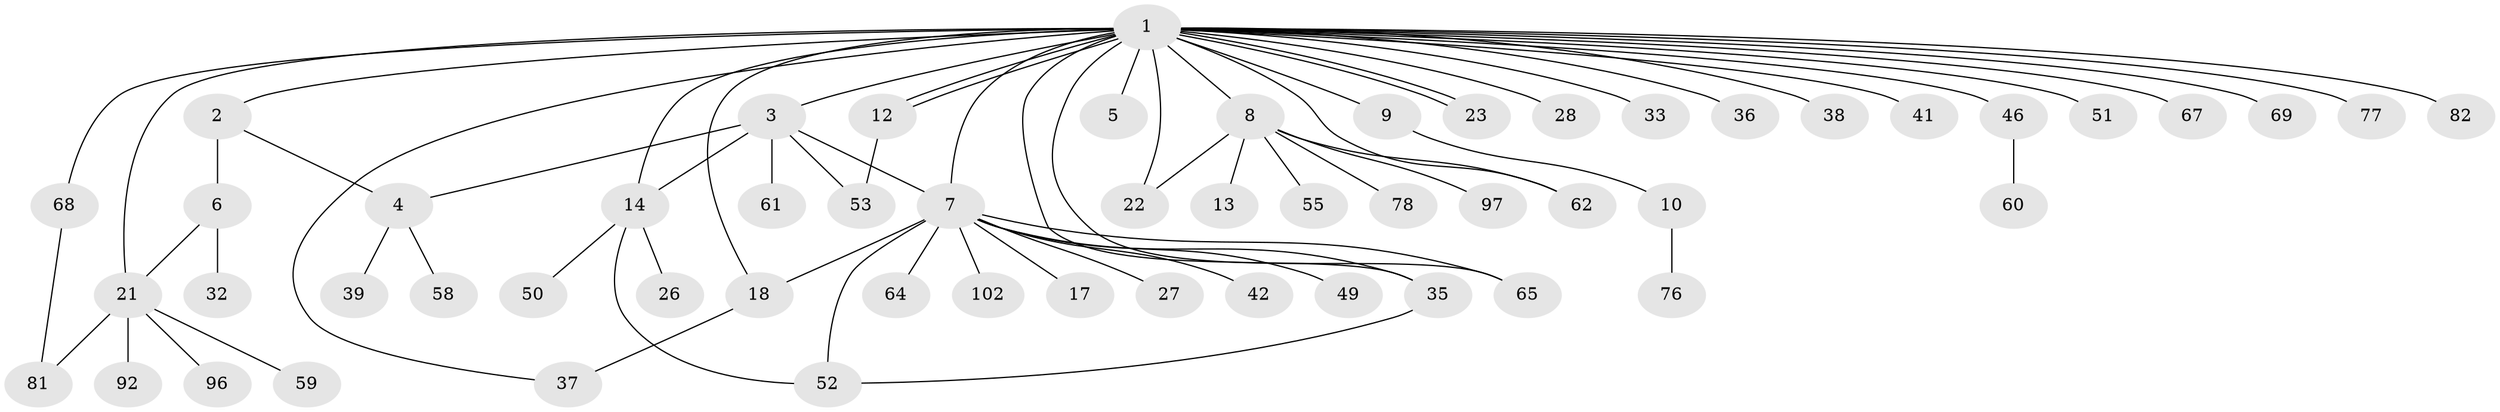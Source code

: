 // original degree distribution, {36: 0.008849557522123894, 3: 0.12389380530973451, 6: 0.017699115044247787, 7: 0.008849557522123894, 1: 0.5398230088495575, 5: 0.02654867256637168, 8: 0.008849557522123894, 4: 0.10619469026548672, 2: 0.1504424778761062, 11: 0.008849557522123894}
// Generated by graph-tools (version 1.1) at 2025/14/03/09/25 04:14:41]
// undirected, 56 vertices, 71 edges
graph export_dot {
graph [start="1"]
  node [color=gray90,style=filled];
  1;
  2;
  3 [super="+20"];
  4 [super="+44+43+31"];
  5;
  6;
  7 [super="+29+11+34+95"];
  8 [super="+16"];
  9 [super="+57+104"];
  10;
  12 [super="+56"];
  13;
  14 [super="+30+15"];
  17 [super="+87"];
  18 [super="+72"];
  21 [super="+48+25"];
  22 [super="+24"];
  23 [super="+105"];
  26;
  27;
  28;
  32;
  33 [super="+45"];
  35 [super="+54+63"];
  36;
  37 [super="+74"];
  38 [super="+94"];
  39;
  41;
  42;
  46;
  49;
  50;
  51 [super="+66"];
  52;
  53;
  55 [super="+86"];
  58;
  59;
  60;
  61;
  62 [super="+111"];
  64;
  65;
  67;
  68;
  69;
  76;
  77;
  78;
  81 [super="+90+108"];
  82 [super="+99+91"];
  92;
  96;
  97;
  102;
  1 -- 2;
  1 -- 3;
  1 -- 5;
  1 -- 7 [weight=4];
  1 -- 8;
  1 -- 9;
  1 -- 12;
  1 -- 12;
  1 -- 14 [weight=2];
  1 -- 18;
  1 -- 21 [weight=2];
  1 -- 22;
  1 -- 23;
  1 -- 23;
  1 -- 28;
  1 -- 33;
  1 -- 35;
  1 -- 36;
  1 -- 37;
  1 -- 38;
  1 -- 41;
  1 -- 46;
  1 -- 51 [weight=2];
  1 -- 62;
  1 -- 65;
  1 -- 67;
  1 -- 68;
  1 -- 69;
  1 -- 77;
  1 -- 82;
  2 -- 4;
  2 -- 6;
  3 -- 4;
  3 -- 14 [weight=2];
  3 -- 61;
  3 -- 53;
  3 -- 7;
  4 -- 39;
  4 -- 58;
  6 -- 32;
  6 -- 21;
  7 -- 102;
  7 -- 64;
  7 -- 65;
  7 -- 42;
  7 -- 17;
  7 -- 18;
  7 -- 49;
  7 -- 52;
  7 -- 27;
  7 -- 35;
  8 -- 13;
  8 -- 55;
  8 -- 62;
  8 -- 78;
  8 -- 97;
  8 -- 22 [weight=2];
  9 -- 10;
  10 -- 76;
  12 -- 53;
  14 -- 50;
  14 -- 26;
  14 -- 52;
  18 -- 37;
  21 -- 59;
  21 -- 96;
  21 -- 81;
  21 -- 92;
  35 -- 52;
  46 -- 60;
  68 -- 81;
}
